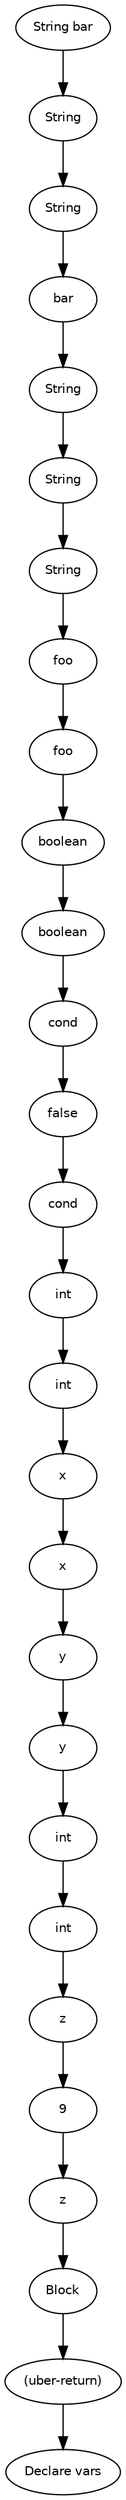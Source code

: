digraph vars {
  19 [
    label = x,
    fontname = Helvetica,
    fontsize = 10
  ];
  18 [
    label = int,
    fontname = Helvetica,
    fontsize = 10
  ];
  17 [
    label = int,
    fontname = Helvetica,
    fontsize = 10
  ];
  16 [
    label = false,
    fontname = Helvetica,
    fontsize = 10
  ];
  15 [
    label = cond,
    fontname = Helvetica,
    fontsize = 10
  ];
  14 [
    label = cond,
    fontname = Helvetica,
    fontsize = 10
  ];
  13 [
    label = boolean,
    fontname = Helvetica,
    fontsize = 10
  ];
  12 [
    label = boolean,
    fontname = Helvetica,
    fontsize = 10
  ];
  11 [
    label = foo,
    fontname = Helvetica,
    fontsize = 10
  ];
  10 [
    label = foo,
    fontname = Helvetica,
    fontsize = 10
  ];
  9 [
    label = String,
    fontname = Helvetica,
    fontsize = 10
  ];
  8 [
    label = String,
    fontname = Helvetica,
    fontsize = 10
  ];
  28 [
    label = Block,
    fontname = Helvetica,
    fontsize = 10
  ];
  7 [
    label = String,
    fontname = Helvetica,
    fontsize = 10
  ];
  27 [
    label = 9,
    fontname = Helvetica,
    fontsize = 10
  ];
  6 [
    label = bar,
    fontname = Helvetica,
    fontsize = 10
  ];
  26 [
    label = z,
    fontname = Helvetica,
    fontsize = 10
  ];
  5 [
    label = String,
    fontname = Helvetica,
    fontsize = 10
  ];
  25 [
    label = z,
    fontname = Helvetica,
    fontsize = 10
  ];
  4 [
    label = String,
    fontname = Helvetica,
    fontsize = 10
  ];
  24 [
    label = int,
    fontname = Helvetica,
    fontsize = 10
  ];
  3 [
    label = "String bar",
    fontname = Helvetica,
    fontsize = 10
  ];
  2 [
    label = "(uber-return)",
    fontname = Helvetica,
    fontsize = 10
  ];
  23 [
    label = int,
    fontname = Helvetica,
    fontsize = 10
  ];
  22 [
    label = y,
    fontname = Helvetica,
    fontsize = 10
  ];
  0 [
    label = "Declare vars",
    fontname = Helvetica,
    fontsize = 10
  ];
  21 [
    label = y,
    fontname = Helvetica,
    fontsize = 10
  ];
  20 [
    label = x,
    fontname = Helvetica,
    fontsize = 10
  ];
  4 -> 6 [
    label = ""
  ];
  28 -> 2 [
    label = ""
  ];
  5 -> 4 [
    label = ""
  ];
  26 -> 28 [
    label = ""
  ];
  17 -> 18 [
    label = ""
  ];
  3 -> 5 [
    label = ""
  ];
  27 -> 26 [
    label = ""
  ];
  15 -> 17 [
    label = ""
  ];
  16 -> 15 [
    label = ""
  ];
  9 -> 8 [
    label = ""
  ];
  7 -> 9 [
    label = ""
  ];
  6 -> 7 [
    label = ""
  ];
  11 -> 12 [
    label = ""
  ];
  2 -> 0 [
    label = ""
  ];
  19 -> 20 [
    label = ""
  ];
  21 -> 22 [
    label = ""
  ];
  10 -> 11 [
    label = ""
  ];
  20 -> 21 [
    label = ""
  ];
  18 -> 19 [
    label = ""
  ];
  25 -> 27 [
    label = ""
  ];
  8 -> 10 [
    label = ""
  ];
  24 -> 25 [
    label = ""
  ];
  14 -> 16 [
    label = ""
  ];
  23 -> 24 [
    label = ""
  ];
  13 -> 14 [
    label = ""
  ];
  12 -> 13 [
    label = ""
  ];
  22 -> 23 [
    label = ""
  ];
}
